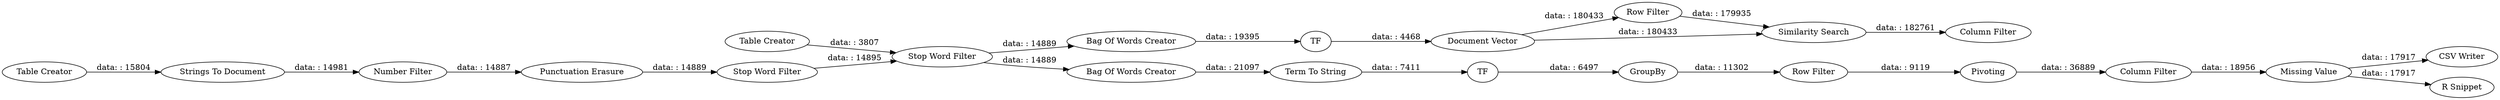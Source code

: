 digraph {
	"-814000441080500964_337" [label="Stop Word Filter"]
	"1552043801349556934_315" [label="Row Filter"]
	"1552043801349556934_322" [label="Bag Of Words Creator"]
	"1552043801349556934_303" [label=Pivoting]
	"1552043801349556934_316" [label="Column Filter"]
	"1552043801349556934_333" [label=GroupBy]
	"1552043801349556934_332" [label="CSV Writer"]
	"-814000441080500964_340" [label="Stop Word Filter"]
	"-814000441080500964_336" [label="Punctuation Erasure"]
	"1552043801349556934_313" [label="Similarity Search"]
	"1552043801349556934_326" [label="Row Filter"]
	"1552043801349556934_347" [label="Table Creator"]
	"1552043801349556934_314" [label="Document Vector"]
	"-814000441080500964_341" [label="Table Creator"]
	"-814000441080500964_356" [label="Number Filter"]
	"1552043801349556934_325" [label="Missing Value"]
	"1552043801349556934_327" [label="Bag Of Words Creator"]
	"1552043801349556934_323" [label=TF]
	"1552043801349556934_321" [label="Strings To Document"]
	"1552043801349556934_307" [label="Column Filter"]
	"1552043801349556934_335" [label="R Snippet"]
	"1552043801349556934_328" [label=TF]
	"1552043801349556934_334" [label="Term To String"]
	"-814000441080500964_356" -> "-814000441080500964_336" [label="data: : 14887"]
	"-814000441080500964_341" -> "-814000441080500964_340" [label="data: : 3807"]
	"1552043801349556934_314" -> "1552043801349556934_313" [label="data: : 180433"]
	"1552043801349556934_322" -> "1552043801349556934_323" [label="data: : 19395"]
	"1552043801349556934_347" -> "1552043801349556934_321" [label="data: : 15804"]
	"1552043801349556934_307" -> "1552043801349556934_325" [label="data: : 18956"]
	"1552043801349556934_313" -> "1552043801349556934_316" [label="data: : 182761"]
	"1552043801349556934_325" -> "1552043801349556934_335" [label="data: : 17917"]
	"1552043801349556934_325" -> "1552043801349556934_332" [label="data: : 17917"]
	"1552043801349556934_314" -> "1552043801349556934_315" [label="data: : 180433"]
	"1552043801349556934_326" -> "1552043801349556934_303" [label="data: : 9119"]
	"1552043801349556934_328" -> "1552043801349556934_333" [label="data: : 6497"]
	"1552043801349556934_327" -> "1552043801349556934_334" [label="data: : 21097"]
	"-814000441080500964_337" -> "-814000441080500964_340" [label="data: : 14895"]
	"-814000441080500964_336" -> "-814000441080500964_337" [label="data: : 14889"]
	"-814000441080500964_340" -> "1552043801349556934_327" [label="data: : 14889"]
	"1552043801349556934_334" -> "1552043801349556934_328" [label="data: : 7411"]
	"1552043801349556934_333" -> "1552043801349556934_326" [label="data: : 11302"]
	"1552043801349556934_303" -> "1552043801349556934_307" [label="data: : 36889"]
	"1552043801349556934_315" -> "1552043801349556934_313" [label="data: : 179935"]
	"-814000441080500964_340" -> "1552043801349556934_322" [label="data: : 14889"]
	"1552043801349556934_321" -> "-814000441080500964_356" [label="data: : 14981"]
	"1552043801349556934_323" -> "1552043801349556934_314" [label="data: : 4468"]
	rankdir=LR
}
